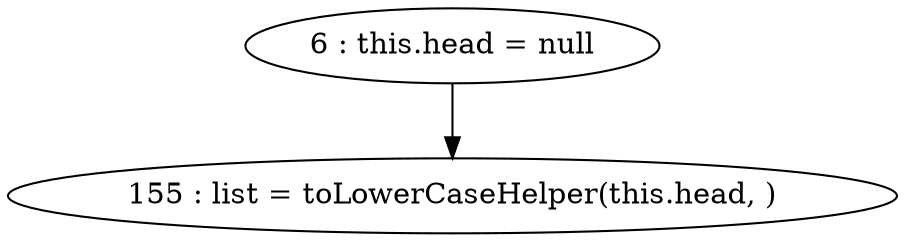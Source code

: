 digraph G {
"6 : this.head = null"
"6 : this.head = null" -> "155 : list = toLowerCaseHelper(this.head, )"
"155 : list = toLowerCaseHelper(this.head, )"
}